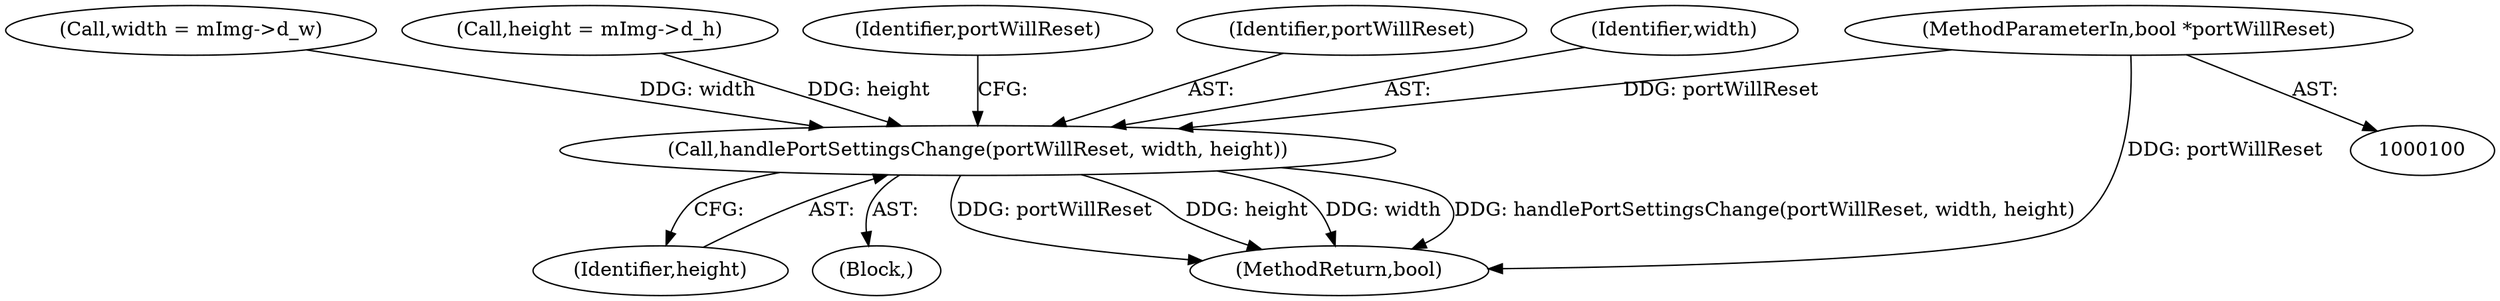 digraph "0_Android_f9ed2fe6d61259e779a37d4c2d7edb33a1c1f8ba@pointer" {
"1000104" [label="(MethodParameterIn,bool *portWillReset)"];
"1000220" [label="(Call,handlePortSettingsChange(portWillReset, width, height))"];
"1000195" [label="(Call,width = mImg->d_w)"];
"1000223" [label="(Identifier,height)"];
"1000201" [label="(Call,height = mImg->d_h)"];
"1000226" [label="(Identifier,portWillReset)"];
"1000174" [label="(Block,)"];
"1000221" [label="(Identifier,portWillReset)"];
"1000220" [label="(Call,handlePortSettingsChange(portWillReset, width, height))"];
"1000104" [label="(MethodParameterIn,bool *portWillReset)"];
"1000222" [label="(Identifier,width)"];
"1000395" [label="(MethodReturn,bool)"];
"1000104" -> "1000100"  [label="AST: "];
"1000104" -> "1000395"  [label="DDG: portWillReset"];
"1000104" -> "1000220"  [label="DDG: portWillReset"];
"1000220" -> "1000174"  [label="AST: "];
"1000220" -> "1000223"  [label="CFG: "];
"1000221" -> "1000220"  [label="AST: "];
"1000222" -> "1000220"  [label="AST: "];
"1000223" -> "1000220"  [label="AST: "];
"1000226" -> "1000220"  [label="CFG: "];
"1000220" -> "1000395"  [label="DDG: portWillReset"];
"1000220" -> "1000395"  [label="DDG: height"];
"1000220" -> "1000395"  [label="DDG: width"];
"1000220" -> "1000395"  [label="DDG: handlePortSettingsChange(portWillReset, width, height)"];
"1000195" -> "1000220"  [label="DDG: width"];
"1000201" -> "1000220"  [label="DDG: height"];
}
